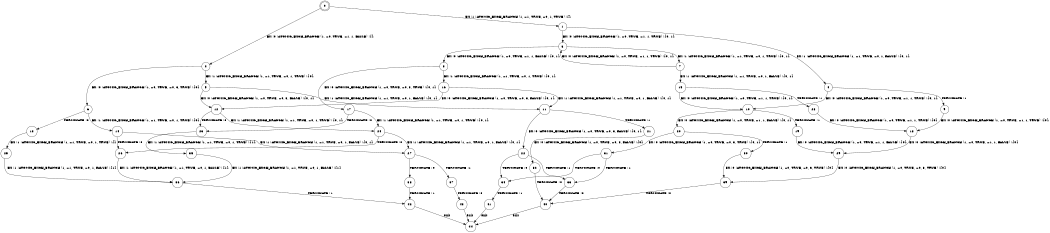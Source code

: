 digraph BCG {
size = "7, 10.5";
center = TRUE;
node [shape = circle];
0 [peripheries = 2];
0 -> 1 [label = "EX !1 !ATOMIC_EXCH_BRANCH (1, +1, TRUE, +0, 1, TRUE) !{}"];
0 -> 2 [label = "EX !0 !ATOMIC_EXCH_BRANCH (1, +0, TRUE, +1, 1, FALSE) !{}"];
1 -> 3 [label = "EX !0 !ATOMIC_EXCH_BRANCH (1, +0, TRUE, +1, 1, TRUE) !{0, 1}"];
1 -> 4 [label = "EX !1 !ATOMIC_EXCH_BRANCH (1, +1, TRUE, +0, 1, FALSE) !{0, 1}"];
2 -> 5 [label = "EX !1 !ATOMIC_EXCH_BRANCH (1, +1, TRUE, +0, 1, TRUE) !{0}"];
2 -> 6 [label = "EX !0 !ATOMIC_EXCH_BRANCH (1, +0, TRUE, +0, 3, TRUE) !{0}"];
3 -> 7 [label = "EX !1 !ATOMIC_EXCH_BRANCH (1, +1, TRUE, +0, 1, TRUE) !{0, 1}"];
3 -> 8 [label = "EX !0 !ATOMIC_EXCH_BRANCH (1, +0, TRUE, +1, 1, FALSE) !{0, 1}"];
4 -> 9 [label = "TERMINATE !1"];
4 -> 10 [label = "EX !0 !ATOMIC_EXCH_BRANCH (1, +0, TRUE, +1, 1, TRUE) !{0, 1}"];
5 -> 11 [label = "EX !1 !ATOMIC_EXCH_BRANCH (1, +1, TRUE, +0, 1, FALSE) !{0, 1}"];
5 -> 12 [label = "EX !0 !ATOMIC_EXCH_BRANCH (1, +0, TRUE, +0, 3, FALSE) !{0, 1}"];
6 -> 13 [label = "TERMINATE !0"];
6 -> 14 [label = "EX !1 !ATOMIC_EXCH_BRANCH (1, +1, TRUE, +0, 1, TRUE) !{0}"];
7 -> 15 [label = "EX !1 !ATOMIC_EXCH_BRANCH (1, +1, TRUE, +0, 1, FALSE) !{0, 1}"];
7 -> 3 [label = "EX !0 !ATOMIC_EXCH_BRANCH (1, +0, TRUE, +1, 1, TRUE) !{0, 1}"];
8 -> 16 [label = "EX !1 !ATOMIC_EXCH_BRANCH (1, +1, TRUE, +0, 1, TRUE) !{0, 1}"];
8 -> 17 [label = "EX !0 !ATOMIC_EXCH_BRANCH (1, +0, TRUE, +0, 3, TRUE) !{0, 1}"];
9 -> 18 [label = "EX !0 !ATOMIC_EXCH_BRANCH (1, +0, TRUE, +1, 1, TRUE) !{0}"];
10 -> 19 [label = "TERMINATE !1"];
10 -> 20 [label = "EX !0 !ATOMIC_EXCH_BRANCH (1, +0, TRUE, +1, 1, FALSE) !{0, 1}"];
11 -> 21 [label = "TERMINATE !1"];
11 -> 22 [label = "EX !0 !ATOMIC_EXCH_BRANCH (1, +0, TRUE, +0, 3, FALSE) !{0, 1}"];
12 -> 23 [label = "TERMINATE !0"];
12 -> 24 [label = "EX !1 !ATOMIC_EXCH_BRANCH (1, +1, TRUE, +0, 1, TRUE) !{0, 1}"];
13 -> 25 [label = "EX !1 !ATOMIC_EXCH_BRANCH (1, +1, TRUE, +0, 1, TRUE) !{}"];
14 -> 26 [label = "TERMINATE !0"];
14 -> 27 [label = "EX !1 !ATOMIC_EXCH_BRANCH (1, +1, TRUE, +0, 1, FALSE) !{0, 1}"];
15 -> 28 [label = "TERMINATE !1"];
15 -> 10 [label = "EX !0 !ATOMIC_EXCH_BRANCH (1, +0, TRUE, +1, 1, TRUE) !{0, 1}"];
16 -> 11 [label = "EX !1 !ATOMIC_EXCH_BRANCH (1, +1, TRUE, +0, 1, FALSE) !{0, 1}"];
16 -> 12 [label = "EX !0 !ATOMIC_EXCH_BRANCH (1, +0, TRUE, +0, 3, FALSE) !{0, 1}"];
17 -> 23 [label = "TERMINATE !0"];
17 -> 24 [label = "EX !1 !ATOMIC_EXCH_BRANCH (1, +1, TRUE, +0, 1, TRUE) !{0, 1}"];
18 -> 29 [label = "EX !0 !ATOMIC_EXCH_BRANCH (1, +0, TRUE, +1, 1, FALSE) !{0}"];
19 -> 29 [label = "EX !0 !ATOMIC_EXCH_BRANCH (1, +0, TRUE, +1, 1, FALSE) !{0}"];
20 -> 30 [label = "TERMINATE !1"];
20 -> 31 [label = "EX !0 !ATOMIC_EXCH_BRANCH (1, +0, TRUE, +0, 3, TRUE) !{0, 1}"];
21 -> 32 [label = "EX !0 !ATOMIC_EXCH_BRANCH (1, +0, TRUE, +0, 3, FALSE) !{0}"];
22 -> 33 [label = "TERMINATE !1"];
22 -> 34 [label = "TERMINATE !0"];
23 -> 35 [label = "EX !1 !ATOMIC_EXCH_BRANCH (1, +1, TRUE, +0, 1, TRUE) !{1}"];
24 -> 26 [label = "TERMINATE !0"];
24 -> 27 [label = "EX !1 !ATOMIC_EXCH_BRANCH (1, +1, TRUE, +0, 1, FALSE) !{0, 1}"];
25 -> 36 [label = "EX !1 !ATOMIC_EXCH_BRANCH (1, +1, TRUE, +0, 1, FALSE) !{1}"];
26 -> 36 [label = "EX !1 !ATOMIC_EXCH_BRANCH (1, +1, TRUE, +0, 1, FALSE) !{1}"];
27 -> 37 [label = "TERMINATE !1"];
27 -> 38 [label = "TERMINATE !0"];
28 -> 18 [label = "EX !0 !ATOMIC_EXCH_BRANCH (1, +0, TRUE, +1, 1, TRUE) !{0}"];
29 -> 39 [label = "EX !0 !ATOMIC_EXCH_BRANCH (1, +0, TRUE, +0, 3, TRUE) !{0}"];
30 -> 39 [label = "EX !0 !ATOMIC_EXCH_BRANCH (1, +0, TRUE, +0, 3, TRUE) !{0}"];
31 -> 33 [label = "TERMINATE !1"];
31 -> 34 [label = "TERMINATE !0"];
32 -> 40 [label = "TERMINATE !0"];
33 -> 40 [label = "TERMINATE !0"];
34 -> 41 [label = "TERMINATE !1"];
35 -> 36 [label = "EX !1 !ATOMIC_EXCH_BRANCH (1, +1, TRUE, +0, 1, FALSE) !{1}"];
36 -> 42 [label = "TERMINATE !1"];
37 -> 43 [label = "TERMINATE !0"];
38 -> 42 [label = "TERMINATE !1"];
39 -> 40 [label = "TERMINATE !0"];
40 -> 44 [label = "exit"];
41 -> 44 [label = "exit"];
42 -> 44 [label = "exit"];
43 -> 44 [label = "exit"];
}
